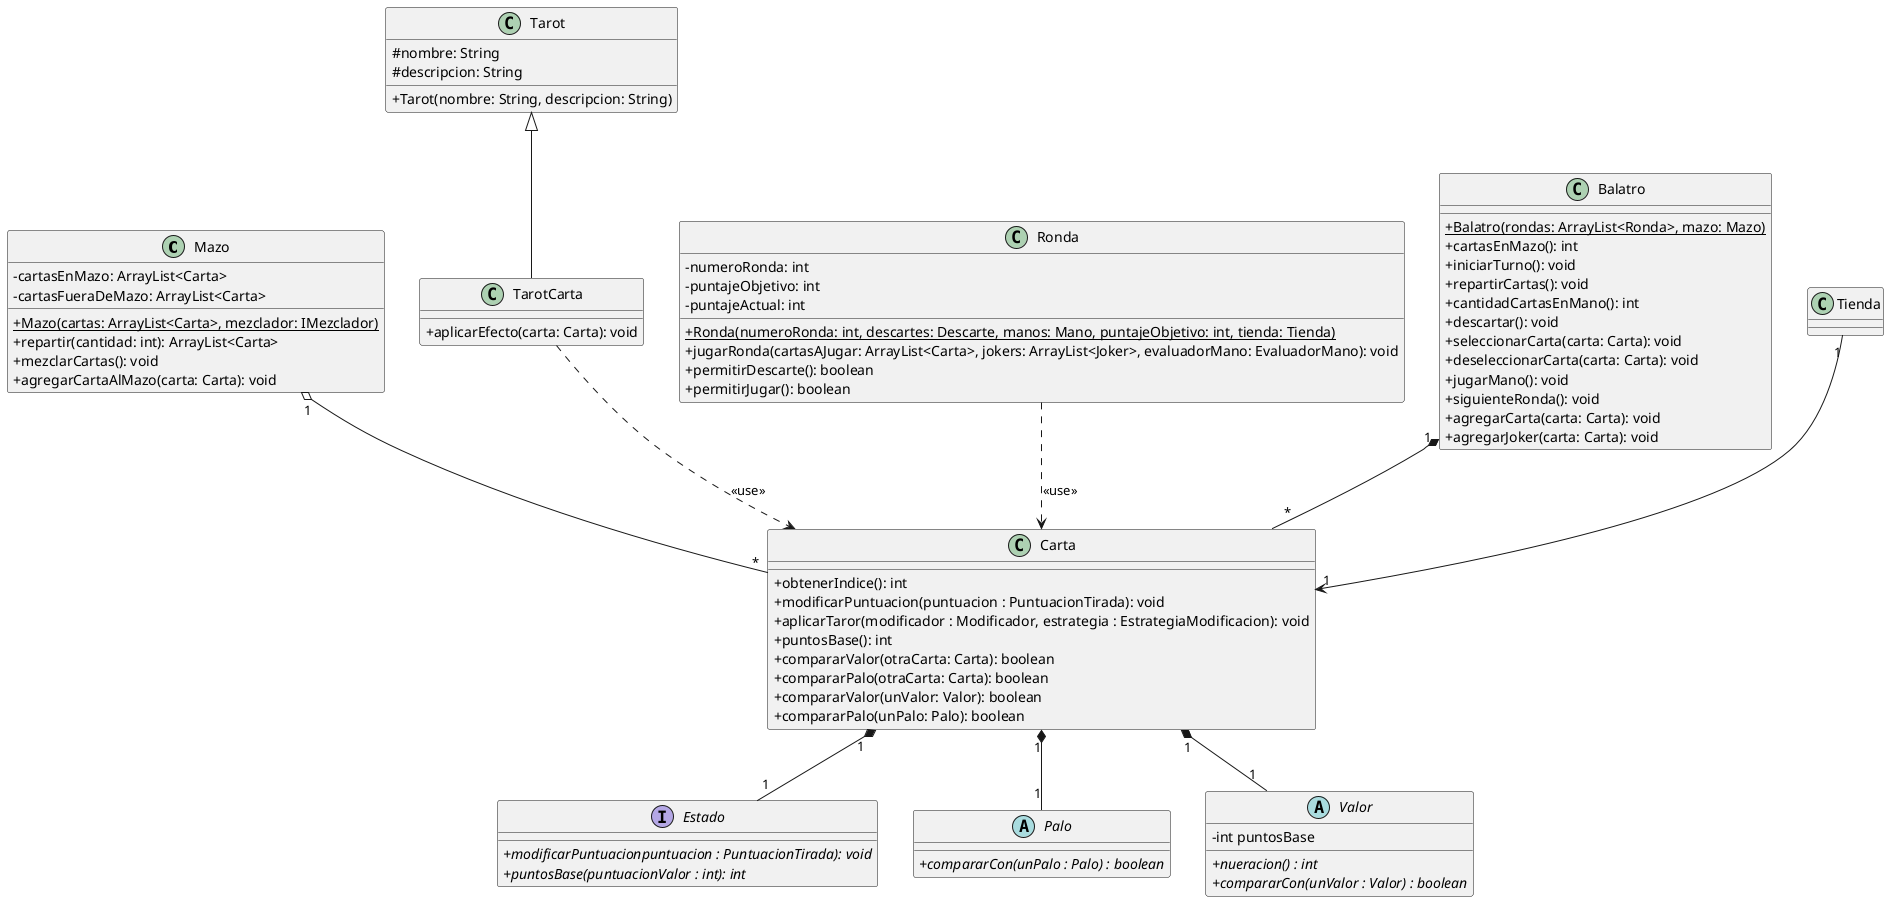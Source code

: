 @startuml
skinparam classAttributeIconSize 0


class Mazo {
    -cartasEnMazo: ArrayList<Carta>
    -cartasFueraDeMazo: ArrayList<Carta>
    +{static}Mazo(cartas: ArrayList<Carta>, mezclador: IMezclador)
    +repartir(cantidad: int): ArrayList<Carta>
    +mezclarCartas(): void
    +agregarCartaAlMazo(carta: Carta): void
}


class Carta {
    +obtenerIndice(): int
    +modificarPuntuacion(puntuacion : PuntuacionTirada): void
    +aplicarTaror(modificador : Modificador, estrategia : EstrategiaModificacion): void
    +puntosBase(): int
    +compararValor(otraCarta: Carta): boolean
    +compararPalo(otraCarta: Carta): boolean
    +compararValor(unValor: Valor): boolean
    +compararPalo(unPalo: Palo): boolean
}

interface Estado {
{abstract}+modificarPuntuacionpuntuacion : PuntuacionTirada): void
{abstract}+puntosBase(puntuacionValor : int): int
}

abstract class Palo{
    {abstract}+compararCon(unPalo : Palo) : boolean
}

abstract class Valor{
    -int puntosBase
    {abstract}+nueracion() : int
    {abstract}+compararCon(unValor : Valor) : boolean
}

class Tarot {
    #nombre: String
    #descripcion: String
    +Tarot(nombre: String, descripcion: String)
}

class TarotCarta {
    +aplicarEfecto(carta: Carta): void
}

class Ronda {
    -numeroRonda: int
    -puntajeObjetivo: int
    -puntajeActual: int
    +{static}Ronda(numeroRonda: int, descartes: Descarte, manos: Mano, puntajeObjetivo: int, tienda: Tienda)
    +jugarRonda(cartasAJugar: ArrayList<Carta>, jokers: ArrayList<Joker>, evaluadorMano: EvaluadorMano): void
    +permitirDescarte(): boolean
    +permitirJugar(): boolean
}

class Balatro {
    +{static}Balatro(rondas: ArrayList<Ronda>, mazo: Mazo)
    +cartasEnMazo(): int
    +iniciarTurno(): void
    +repartirCartas(): void
    +cantidadCartasEnMano(): int
    +descartar(): void
    +seleccionarCarta(carta: Carta): void
    +deseleccionarCarta(carta: Carta): void
    +jugarMano(): void
    +siguienteRonda(): void
    +agregarCarta(carta: Carta): void
    +agregarJoker(carta: Carta): void
}

Balatro "1" *-- "*" Carta

Carta "1" *-- "1" Valor
Carta "1" *-- "1" Palo
Carta "1" *-- "1" Estado

Mazo "1" o-- "*" Carta

Tarot <|-- TarotCarta

Ronda ..> Carta: <<use>>

TarotCarta ..> Carta: <<use>>


Tienda "1" --> "1" Carta
@enduml